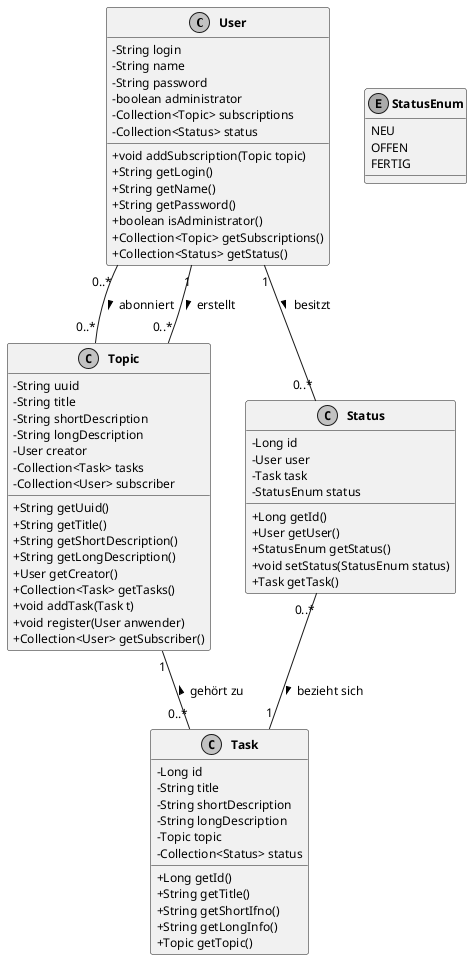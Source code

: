 @startuml

' Layout
skinparam classAttributeIconSize 0
skinparam monochrome true
skinparam shadowing false
skinparam DefaultFontName arial
skinparam DefaultFontSize 12
skinparam ClassFontStyle bold
hide empty fields

' Assoziationen
User "0..*" -- "0..*" Topic : > abonniert
User "1" -- "0..*" Topic : > erstellt
User "1" -- "0..*" Status : > besitzt
Topic "1" -- "0..*" Task : < gehört zu
Status "0..*" -- "1" Task : > bezieht sich

' Klassen
class Status [[java:edu.hm.cs.katz.swt2.agenda.persistence.Status]] {
	-Long id
	-User user
	-Task task
	-StatusEnum status
	+Long getId()
	+User getUser()
	+StatusEnum getStatus()
	+void setStatus(StatusEnum status)
	+Task getTask()
}

class Task [[java:edu.hm.cs.katz.swt2.agenda.persistence.Task]] {
	-Long id
	-String title
	-String shortDescription
	-String longDescription
	-Topic topic
	-Collection<Status> status
	+Long getId()
	+String getTitle()
	+String getShortIfno()
	+String getLongInfo()
	+Topic getTopic()
}

class User [[java:edu.hm.cs.katz.swt2.agenda.persistence.User]] {
	-String login
	-String name
	-String password
	-boolean administrator
	-Collection<Topic> subscriptions
	-Collection<Status> status
	+void addSubscription(Topic topic)
	+String getLogin()
	+String getName()
	+String getPassword()
	+boolean isAdministrator()
	+Collection<Topic> getSubscriptions()
	+Collection<Status> getStatus()
}

class Topic [[java:edu.hm.cs.katz.swt2.agenda.persistence.Topic]] {
	-String uuid
	-String title
	-String shortDescription
	-String longDescription
	-User creator
	-Collection<Task> tasks
	-Collection<User> subscriber
	+String getUuid()
	+String getTitle()
	+String getShortDescription()
	+String getLongDescription()
	+User getCreator()
	+Collection<Task> getTasks()
	+void addTask(Task t)
	+void register(User anwender)
	+Collection<User> getSubscriber()
}

enum StatusEnum [[java:edu.hm.cs.katz.swt2.agenda.common.StatusEnum]] {
	NEU
	OFFEN
	FERTIG
}

@enduml
